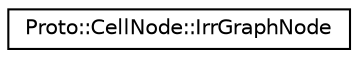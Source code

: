 digraph "Graphical Class Hierarchy"
{
  edge [fontname="Helvetica",fontsize="10",labelfontname="Helvetica",labelfontsize="10"];
  node [fontname="Helvetica",fontsize="10",shape=record];
  rankdir="LR";
  Node0 [label="Proto::CellNode::IrrGraphNode",height=0.2,width=0.4,color="black", fillcolor="white", style="filled",URL="$structProto_1_1CellNode_1_1IrrGraphNode.html"];
}
